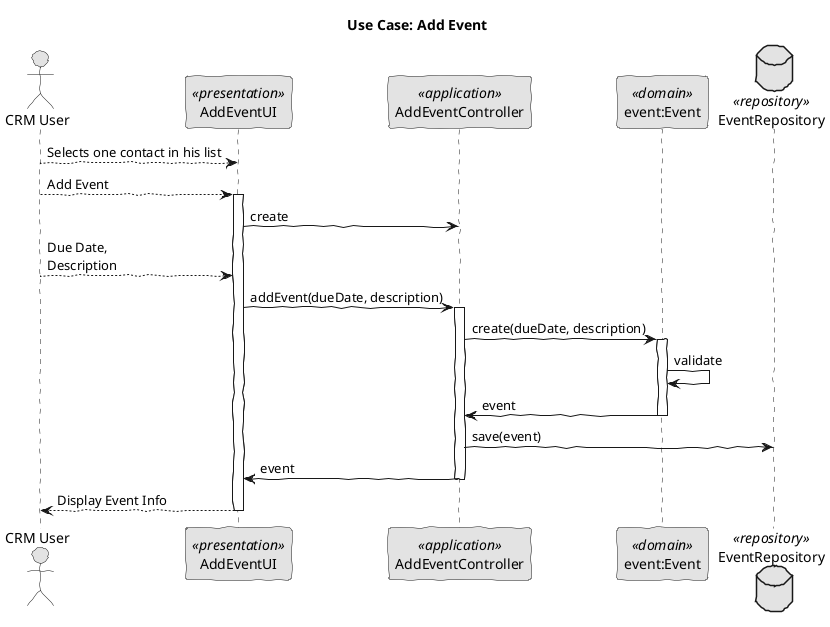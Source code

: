 @startuml uc_create_event.png
skinparam handwritten true
skinparam monochrome true
skinparam packageStyle rect
skinparam defaultFontName FG Virgil
skinparam shadowing false

title Use Case: Add Event

actor "CRM User" as Actor  
participant AddEventUI as UI <<presentation>>
participant AddEventController as Controller <<application>>
participant "event:Event" as Domain <<domain>>
database EventRepository as Repository <<repository>>

Actor --> UI: Selects one contact in his list
Actor --> UI: Add Event
activate UI
    UI -> Controller: create
    Actor --> UI: Due Date,\nDescription
    UI -> Controller: addEvent(dueDate, description)
    activate Controller
        Controller -> Domain: create(dueDate, description)
        activate Domain
            Domain -> Domain: validate
            Domain -> Controller: event
        deactivate Domain
        Controller -> Repository: save(event)
        Controller -> UI: event
    deactivate Controller
    UI --> Actor: Display Event Info
deactivate UI

@enduml